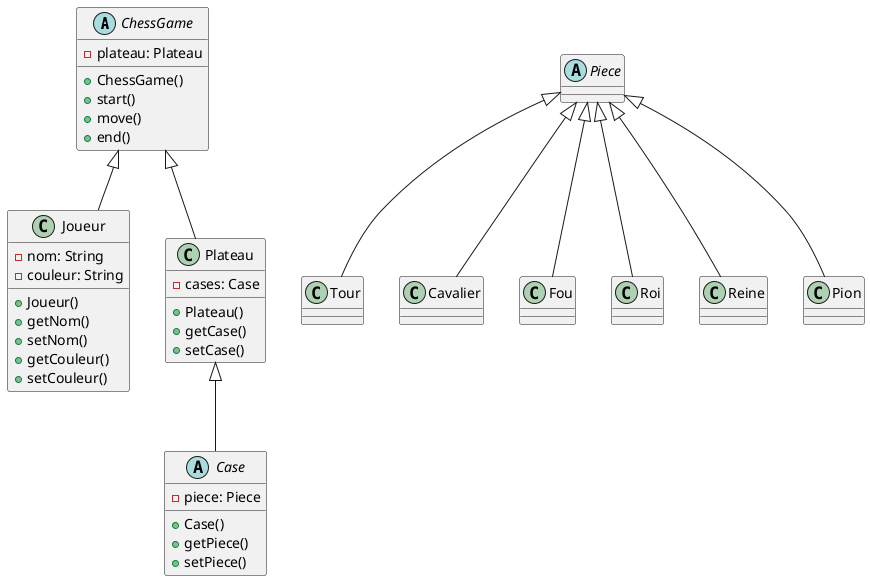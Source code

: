 @startuml

abstract class ChessGame {
    -plateau: Plateau
    +ChessGame()
    +start()
    +move()
    +end()
}

class Joueur extends ChessGame {
    -nom: String
    -couleur: String
    +Joueur()
    +getNom()
    +setNom()
    +getCouleur()
    +setCouleur()
}

class Plateau extends ChessGame {
    -cases: Case
    +Plateau()
    +getCase()
    +setCase()

}

abstract class Case extends Plateau {
    -piece: Piece
    +Case()
    +getPiece()
    +setPiece()
}


abstract class Piece{

}

class Tour extends Piece {

}

class Cavalier extends Piece {

}

class Fou extends Piece {

}

class Roi extends Piece {

}

class Reine extends Piece {

}

class Pion extends Piece {

}
@enduml